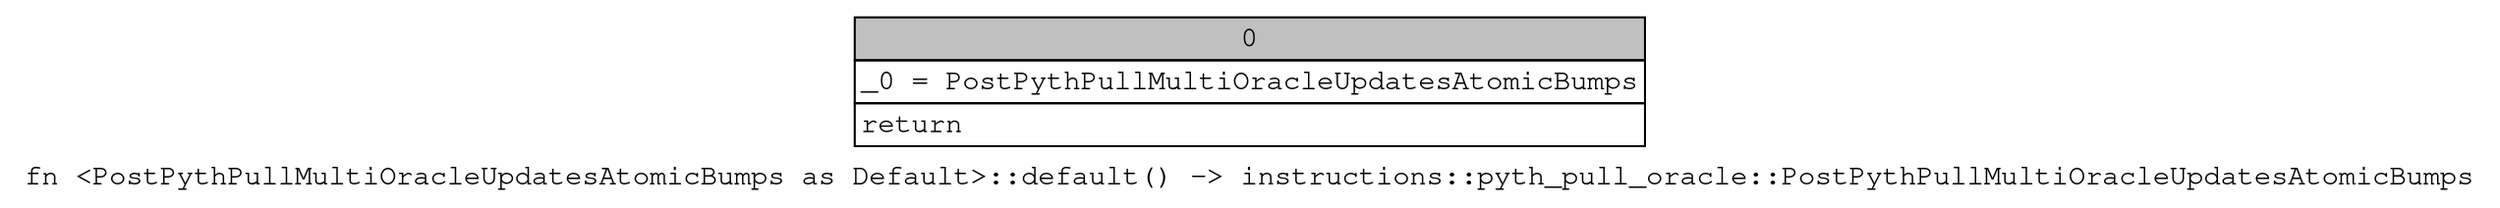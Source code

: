 digraph Mir_0_11631 {
    graph [fontname="Courier, monospace"];
    node [fontname="Courier, monospace"];
    edge [fontname="Courier, monospace"];
    label=<fn &lt;PostPythPullMultiOracleUpdatesAtomicBumps as Default&gt;::default() -&gt; instructions::pyth_pull_oracle::PostPythPullMultiOracleUpdatesAtomicBumps<br align="left"/>>;
    bb0__0_11631 [shape="none", label=<<table border="0" cellborder="1" cellspacing="0"><tr><td bgcolor="gray" align="center" colspan="1">0</td></tr><tr><td align="left" balign="left">_0 = PostPythPullMultiOracleUpdatesAtomicBumps<br/></td></tr><tr><td align="left">return</td></tr></table>>];
}

